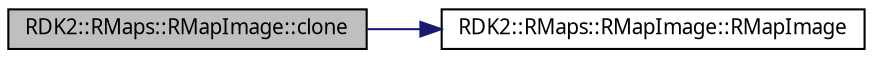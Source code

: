 digraph G
{
  edge [fontname="FreeSans.ttf",fontsize=10,labelfontname="FreeSans.ttf",labelfontsize=10];
  node [fontname="FreeSans.ttf",fontsize=10,shape=record];
  rankdir=LR;
  Node1 [label="RDK2::RMaps::RMapImage::clone",height=0.2,width=0.4,color="black", fillcolor="grey75", style="filled" fontcolor="black"];
  Node1 -> Node2 [color="midnightblue",fontsize=10,style="solid",fontname="FreeSans.ttf"];
  Node2 [label="RDK2::RMaps::RMapImage::RMapImage",height=0.2,width=0.4,color="black", fillcolor="white", style="filled",URL="$struct_r_d_k2_1_1_r_maps_1_1_r_map_image.html#296ad494bd7a04e9f11c0e6d871b0b48"];
}
